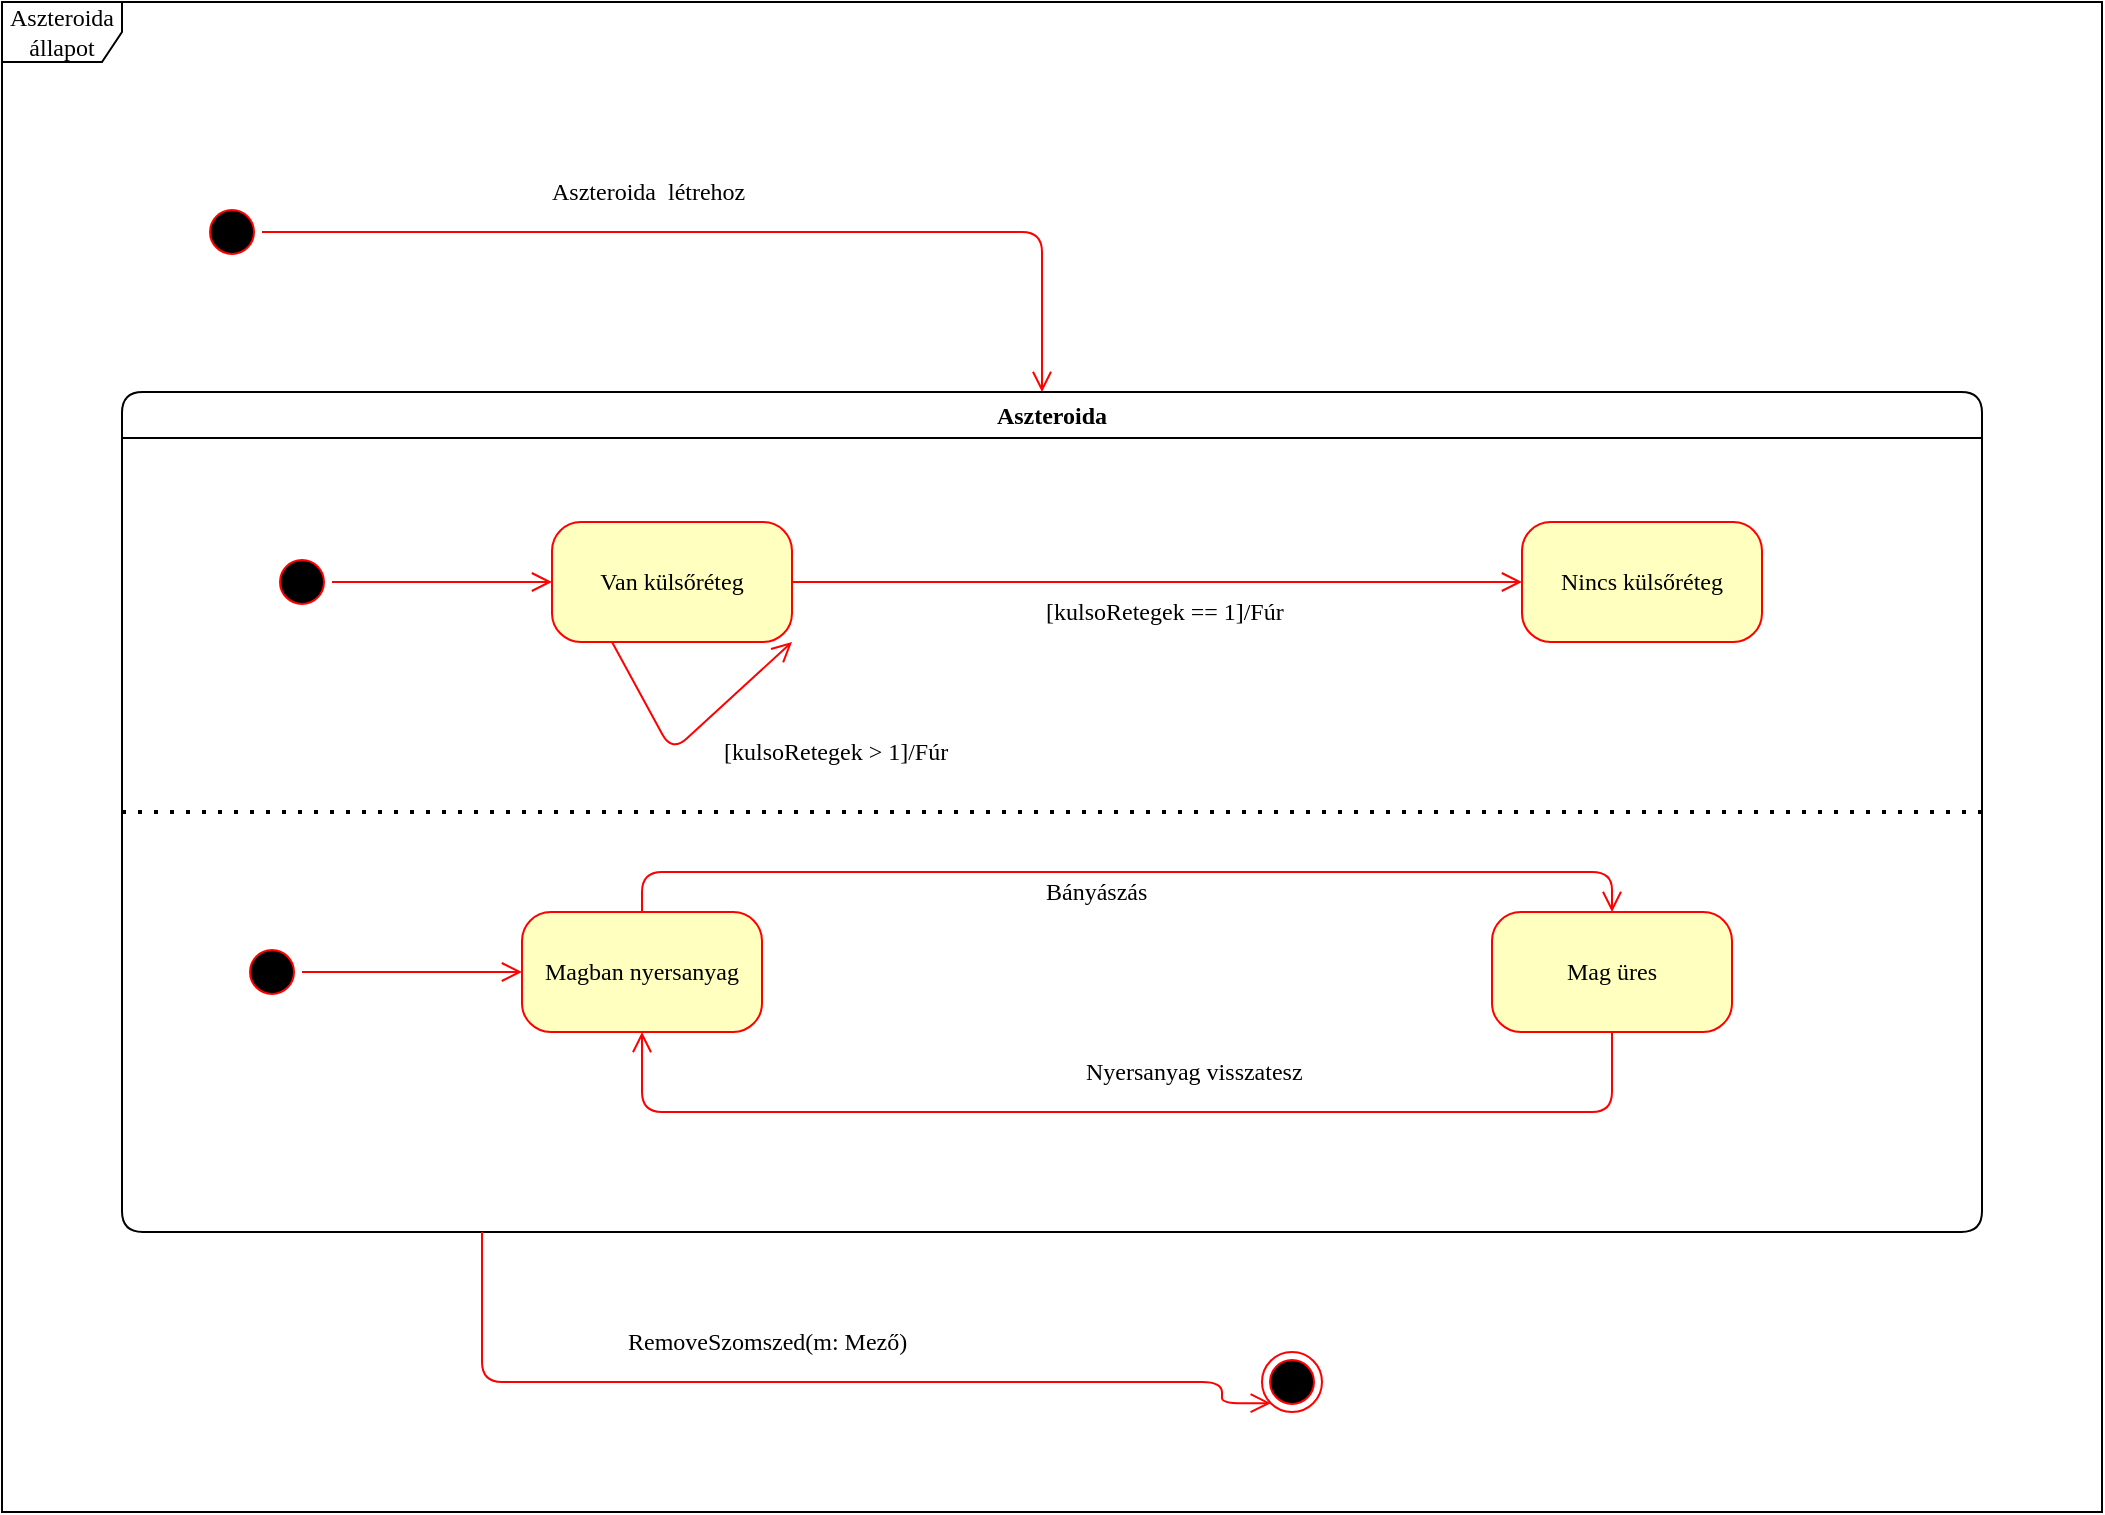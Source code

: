 <mxfile version="14.4.3" type="github">
  <diagram name="Page-1" id="58cdce13-f638-feb5-8d6f-7d28b1aa9fa0">
    <mxGraphModel dx="1303" dy="845" grid="1" gridSize="10" guides="1" tooltips="1" connect="1" arrows="1" fold="1" page="1" pageScale="1" pageWidth="1100" pageHeight="850" background="#ffffff" math="0" shadow="0">
      <root>
        <mxCell id="0" />
        <mxCell id="1" parent="0" />
        <mxCell id="xU6cLdoSn_yKBml9IV3j-1" value="Aszteroida állapot" style="shape=umlFrame;whiteSpace=wrap;html=1;rounded=1;shadow=0;comic=0;labelBackgroundColor=none;strokeWidth=1;fontFamily=Verdana;fontSize=12;align=center;" vertex="1" parent="1">
          <mxGeometry x="30" y="35" width="1050" height="755" as="geometry" />
        </mxCell>
        <mxCell id="xU6cLdoSn_yKBml9IV3j-2" value="" style="ellipse;html=1;shape=startState;fillColor=#000000;strokeColor=#ff0000;rounded=1;shadow=0;comic=0;labelBackgroundColor=none;fontFamily=Verdana;fontSize=12;fontColor=#000000;align=center;direction=south;" vertex="1" parent="1">
          <mxGeometry x="130" y="135" width="30" height="30" as="geometry" />
        </mxCell>
        <mxCell id="xU6cLdoSn_yKBml9IV3j-8" value="Aszteroida&amp;nbsp; létrehoz" style="edgeStyle=orthogonalEdgeStyle;html=1;labelBackgroundColor=none;endArrow=open;endSize=8;strokeColor=#ff0000;fontFamily=Verdana;fontSize=12;align=left;" edge="1" parent="1" source="xU6cLdoSn_yKBml9IV3j-2">
          <mxGeometry x="-0.394" y="20" relative="1" as="geometry">
            <Array as="points">
              <mxPoint x="550" y="150" />
              <mxPoint x="550" y="230" />
            </Array>
            <mxPoint as="offset" />
            <mxPoint x="550" y="230" as="targetPoint" />
          </mxGeometry>
        </mxCell>
        <mxCell id="xU6cLdoSn_yKBml9IV3j-12" value="[kulsoRetegek == 1]/Fúr" style="edgeStyle=elbowEdgeStyle;html=1;labelBackgroundColor=none;endArrow=open;endSize=8;strokeColor=#ff0000;fontFamily=Verdana;fontSize=12;align=left;exitX=1;exitY=0.5;exitDx=0;exitDy=0;" edge="1" parent="1" source="xU6cLdoSn_yKBml9IV3j-5" target="xU6cLdoSn_yKBml9IV3j-13">
          <mxGeometry x="-0.315" y="-15" relative="1" as="geometry">
            <mxPoint x="490" y="325" as="targetPoint" />
            <Array as="points" />
            <mxPoint as="offset" />
          </mxGeometry>
        </mxCell>
        <mxCell id="xU6cLdoSn_yKBml9IV3j-13" value="Nincs külsőréteg" style="rounded=1;whiteSpace=wrap;html=1;arcSize=24;fillColor=#ffffc0;strokeColor=#ff0000;shadow=0;comic=0;labelBackgroundColor=none;fontFamily=Verdana;fontSize=12;fontColor=#000000;align=center;" vertex="1" parent="1">
          <mxGeometry x="790" y="295" width="120" height="60" as="geometry" />
        </mxCell>
        <mxCell id="xU6cLdoSn_yKBml9IV3j-17" value="" style="endArrow=none;dashed=1;html=1;dashPattern=1 3;strokeWidth=2;exitX=0;exitY=0.5;exitDx=0;exitDy=0;entryX=1;entryY=0.5;entryDx=0;entryDy=0;" edge="1" parent="1" source="xU6cLdoSn_yKBml9IV3j-4" target="xU6cLdoSn_yKBml9IV3j-4">
          <mxGeometry width="50" height="50" relative="1" as="geometry">
            <mxPoint x="390" y="500" as="sourcePoint" />
            <mxPoint x="440" y="450" as="targetPoint" />
          </mxGeometry>
        </mxCell>
        <mxCell id="xU6cLdoSn_yKBml9IV3j-4" value="Aszteroida" style="swimlane;whiteSpace=wrap;html=1;rounded=1;shadow=0;comic=0;labelBackgroundColor=none;strokeWidth=1;fontFamily=Verdana;fontSize=12;align=center;" vertex="1" parent="1">
          <mxGeometry x="90" y="230" width="930" height="420" as="geometry" />
        </mxCell>
        <mxCell id="xU6cLdoSn_yKBml9IV3j-6" style="edgeStyle=elbowEdgeStyle;html=1;labelBackgroundColor=none;endArrow=open;endSize=8;strokeColor=#ff0000;fontFamily=Verdana;fontSize=12;align=left;" edge="1" parent="xU6cLdoSn_yKBml9IV3j-4" source="xU6cLdoSn_yKBml9IV3j-7" target="xU6cLdoSn_yKBml9IV3j-5">
          <mxGeometry relative="1" as="geometry" />
        </mxCell>
        <mxCell id="xU6cLdoSn_yKBml9IV3j-7" value="" style="ellipse;html=1;shape=startState;fillColor=#000000;strokeColor=#ff0000;rounded=1;shadow=0;comic=0;labelBackgroundColor=none;fontFamily=Verdana;fontSize=12;fontColor=#000000;align=center;direction=south;" vertex="1" parent="xU6cLdoSn_yKBml9IV3j-4">
          <mxGeometry x="75" y="80" width="30" height="30" as="geometry" />
        </mxCell>
        <mxCell id="xU6cLdoSn_yKBml9IV3j-5" value="Van külsőréteg" style="rounded=1;whiteSpace=wrap;html=1;arcSize=24;fillColor=#ffffc0;strokeColor=#ff0000;shadow=0;comic=0;labelBackgroundColor=none;fontFamily=Verdana;fontSize=12;fontColor=#000000;align=center;" vertex="1" parent="xU6cLdoSn_yKBml9IV3j-4">
          <mxGeometry x="215" y="65" width="120" height="60" as="geometry" />
        </mxCell>
        <mxCell id="xU6cLdoSn_yKBml9IV3j-27" value="[kulsoRetegek &amp;gt; 1]/Fúr" style="edgeStyle=elbowEdgeStyle;html=1;labelBackgroundColor=none;endArrow=open;endSize=8;strokeColor=#ff0000;fontFamily=Verdana;fontSize=12;align=left;exitX=0.25;exitY=1;exitDx=0;exitDy=0;entryX=1;entryY=1;entryDx=0;entryDy=0;" edge="1" parent="xU6cLdoSn_yKBml9IV3j-4" source="xU6cLdoSn_yKBml9IV3j-5" target="xU6cLdoSn_yKBml9IV3j-5">
          <mxGeometry x="0.126" y="-17" relative="1" as="geometry">
            <mxPoint x="310" y="125" as="targetPoint" />
            <Array as="points">
              <mxPoint x="275" y="180" />
            </Array>
            <mxPoint x="-1" as="offset" />
            <mxPoint x="345" y="105" as="sourcePoint" />
          </mxGeometry>
        </mxCell>
        <mxCell id="xU6cLdoSn_yKBml9IV3j-19" value="Bányászás" style="edgeStyle=elbowEdgeStyle;html=1;labelBackgroundColor=none;endArrow=open;endSize=8;strokeColor=#ff0000;fontFamily=Verdana;fontSize=12;align=left;exitX=0.5;exitY=0;exitDx=0;exitDy=0;" edge="1" parent="1" source="xU6cLdoSn_yKBml9IV3j-23" target="xU6cLdoSn_yKBml9IV3j-20">
          <mxGeometry x="-0.162" y="-10" relative="1" as="geometry">
            <mxPoint x="475" y="520" as="targetPoint" />
            <Array as="points">
              <mxPoint x="550" y="470" />
            </Array>
            <mxPoint as="offset" />
          </mxGeometry>
        </mxCell>
        <mxCell id="xU6cLdoSn_yKBml9IV3j-20" value="Mag üres" style="rounded=1;whiteSpace=wrap;html=1;arcSize=24;fillColor=#ffffc0;strokeColor=#ff0000;shadow=0;comic=0;labelBackgroundColor=none;fontFamily=Verdana;fontSize=12;fontColor=#000000;align=center;" vertex="1" parent="1">
          <mxGeometry x="775" y="490" width="120" height="60" as="geometry" />
        </mxCell>
        <mxCell id="xU6cLdoSn_yKBml9IV3j-21" style="edgeStyle=elbowEdgeStyle;html=1;labelBackgroundColor=none;endArrow=open;endSize=8;strokeColor=#ff0000;fontFamily=Verdana;fontSize=12;align=left;" edge="1" parent="1" source="xU6cLdoSn_yKBml9IV3j-22" target="xU6cLdoSn_yKBml9IV3j-23">
          <mxGeometry relative="1" as="geometry" />
        </mxCell>
        <mxCell id="xU6cLdoSn_yKBml9IV3j-22" value="" style="ellipse;html=1;shape=startState;fillColor=#000000;strokeColor=#ff0000;rounded=1;shadow=0;comic=0;labelBackgroundColor=none;fontFamily=Verdana;fontSize=12;fontColor=#000000;align=center;direction=south;" vertex="1" parent="1">
          <mxGeometry x="150" y="505" width="30" height="30" as="geometry" />
        </mxCell>
        <mxCell id="xU6cLdoSn_yKBml9IV3j-23" value="Magban nyersanyag" style="rounded=1;whiteSpace=wrap;html=1;arcSize=24;fillColor=#ffffc0;strokeColor=#ff0000;shadow=0;comic=0;labelBackgroundColor=none;fontFamily=Verdana;fontSize=12;fontColor=#000000;align=center;" vertex="1" parent="1">
          <mxGeometry x="290" y="490" width="120" height="60" as="geometry" />
        </mxCell>
        <mxCell id="xU6cLdoSn_yKBml9IV3j-24" value="Nyersanyag visszatesz" style="edgeStyle=elbowEdgeStyle;html=1;labelBackgroundColor=none;endArrow=open;endSize=8;strokeColor=#ff0000;fontFamily=Verdana;fontSize=12;align=left;exitX=0.5;exitY=1;exitDx=0;exitDy=0;entryX=0.5;entryY=1;entryDx=0;entryDy=0;" edge="1" parent="1" source="xU6cLdoSn_yKBml9IV3j-20" target="xU6cLdoSn_yKBml9IV3j-23">
          <mxGeometry x="0.08" y="-20" relative="1" as="geometry">
            <mxPoint x="835" y="580" as="targetPoint" />
            <Array as="points">
              <mxPoint x="590" y="590" />
            </Array>
            <mxPoint as="offset" />
            <mxPoint x="350" y="580" as="sourcePoint" />
          </mxGeometry>
        </mxCell>
        <mxCell id="xU6cLdoSn_yKBml9IV3j-25" value="RemoveSzomszed(m: Mező)" style="edgeStyle=orthogonalEdgeStyle;html=1;labelBackgroundColor=none;endArrow=open;endSize=8;strokeColor=#ff0000;fontFamily=Verdana;fontSize=12;align=left;entryX=0;entryY=1;entryDx=0;entryDy=0;" edge="1" parent="1" target="xU6cLdoSn_yKBml9IV3j-26">
          <mxGeometry x="-0.394" y="20" relative="1" as="geometry">
            <Array as="points">
              <mxPoint x="270" y="725" />
              <mxPoint x="640" y="725" />
              <mxPoint x="640" y="736" />
            </Array>
            <mxPoint as="offset" />
            <mxPoint x="270" y="650" as="sourcePoint" />
            <mxPoint x="640" y="780" as="targetPoint" />
          </mxGeometry>
        </mxCell>
        <mxCell id="xU6cLdoSn_yKBml9IV3j-26" value="" style="ellipse;html=1;shape=endState;fillColor=#000000;strokeColor=#ff0000;rounded=1;shadow=0;comic=0;labelBackgroundColor=none;fontFamily=Verdana;fontSize=12;fontColor=#000000;align=center;" vertex="1" parent="1">
          <mxGeometry x="660" y="710" width="30" height="30" as="geometry" />
        </mxCell>
      </root>
    </mxGraphModel>
  </diagram>
</mxfile>
